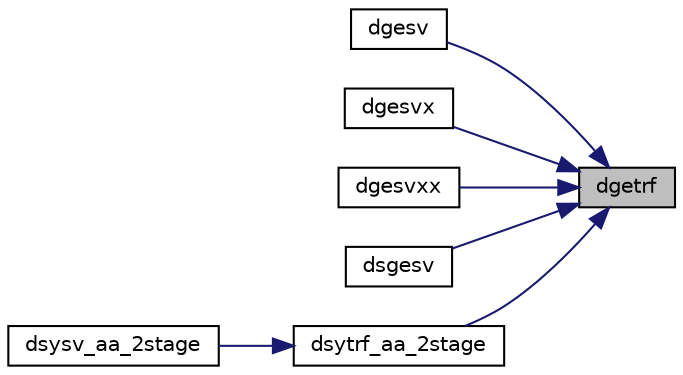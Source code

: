 digraph "dgetrf"
{
 // LATEX_PDF_SIZE
  edge [fontname="Helvetica",fontsize="10",labelfontname="Helvetica",labelfontsize="10"];
  node [fontname="Helvetica",fontsize="10",shape=record];
  rankdir="RL";
  Node1 [label="dgetrf",height=0.2,width=0.4,color="black", fillcolor="grey75", style="filled", fontcolor="black",tooltip="DGETRF"];
  Node1 -> Node2 [dir="back",color="midnightblue",fontsize="10",style="solid",fontname="Helvetica"];
  Node2 [label="dgesv",height=0.2,width=0.4,color="black", fillcolor="white", style="filled",URL="$group__gesv.html#ga5ee879032a8365897c3ba91e3dc8d512",tooltip="Download DGESV + dependencies  <a href=\"http://www.netlib.org/cgi-bin/netlibfiles...."];
  Node1 -> Node3 [dir="back",color="midnightblue",fontsize="10",style="solid",fontname="Helvetica"];
  Node3 [label="dgesvx",height=0.2,width=0.4,color="black", fillcolor="white", style="filled",URL="$dgesvx_8f.html#a9d90ccf6e340cacd08b7bbbb502ceb21",tooltip="DGESVX computes the solution to system of linear equations A * X = B for GE matrices"];
  Node1 -> Node4 [dir="back",color="midnightblue",fontsize="10",style="solid",fontname="Helvetica"];
  Node4 [label="dgesvxx",height=0.2,width=0.4,color="black", fillcolor="white", style="filled",URL="$dgesvxx_8f.html#a3fed1dc691d07f1e81a049016fe0b67b",tooltip="DGESVXX computes the solution to system of linear equations A * X = B for GE matrices"];
  Node1 -> Node5 [dir="back",color="midnightblue",fontsize="10",style="solid",fontname="Helvetica"];
  Node5 [label="dsgesv",height=0.2,width=0.4,color="black", fillcolor="white", style="filled",URL="$dsgesv_8f.html#a05bea3dc0386868e4720f22c969cb9f5",tooltip="DSGESV computes the solution to system of linear equations A * X = B for GE matrices (mixed precision..."];
  Node1 -> Node6 [dir="back",color="midnightblue",fontsize="10",style="solid",fontname="Helvetica"];
  Node6 [label="dsytrf_aa_2stage",height=0.2,width=0.4,color="black", fillcolor="white", style="filled",URL="$dsytrf__aa__2stage_8f.html#a4397a3e6f6f2c9d1bd4ae7fd734b4f4e",tooltip="DSYTRF_AA_2STAGE"];
  Node6 -> Node7 [dir="back",color="midnightblue",fontsize="10",style="solid",fontname="Helvetica"];
  Node7 [label="dsysv_aa_2stage",height=0.2,width=0.4,color="black", fillcolor="white", style="filled",URL="$dsysv__aa__2stage_8f.html#a9f78d49e5b2de9987bbc1b75f9564013",tooltip="DSYSV_AA_2STAGE computes the solution to system of linear equations A * X = B for SY matrices"];
}
